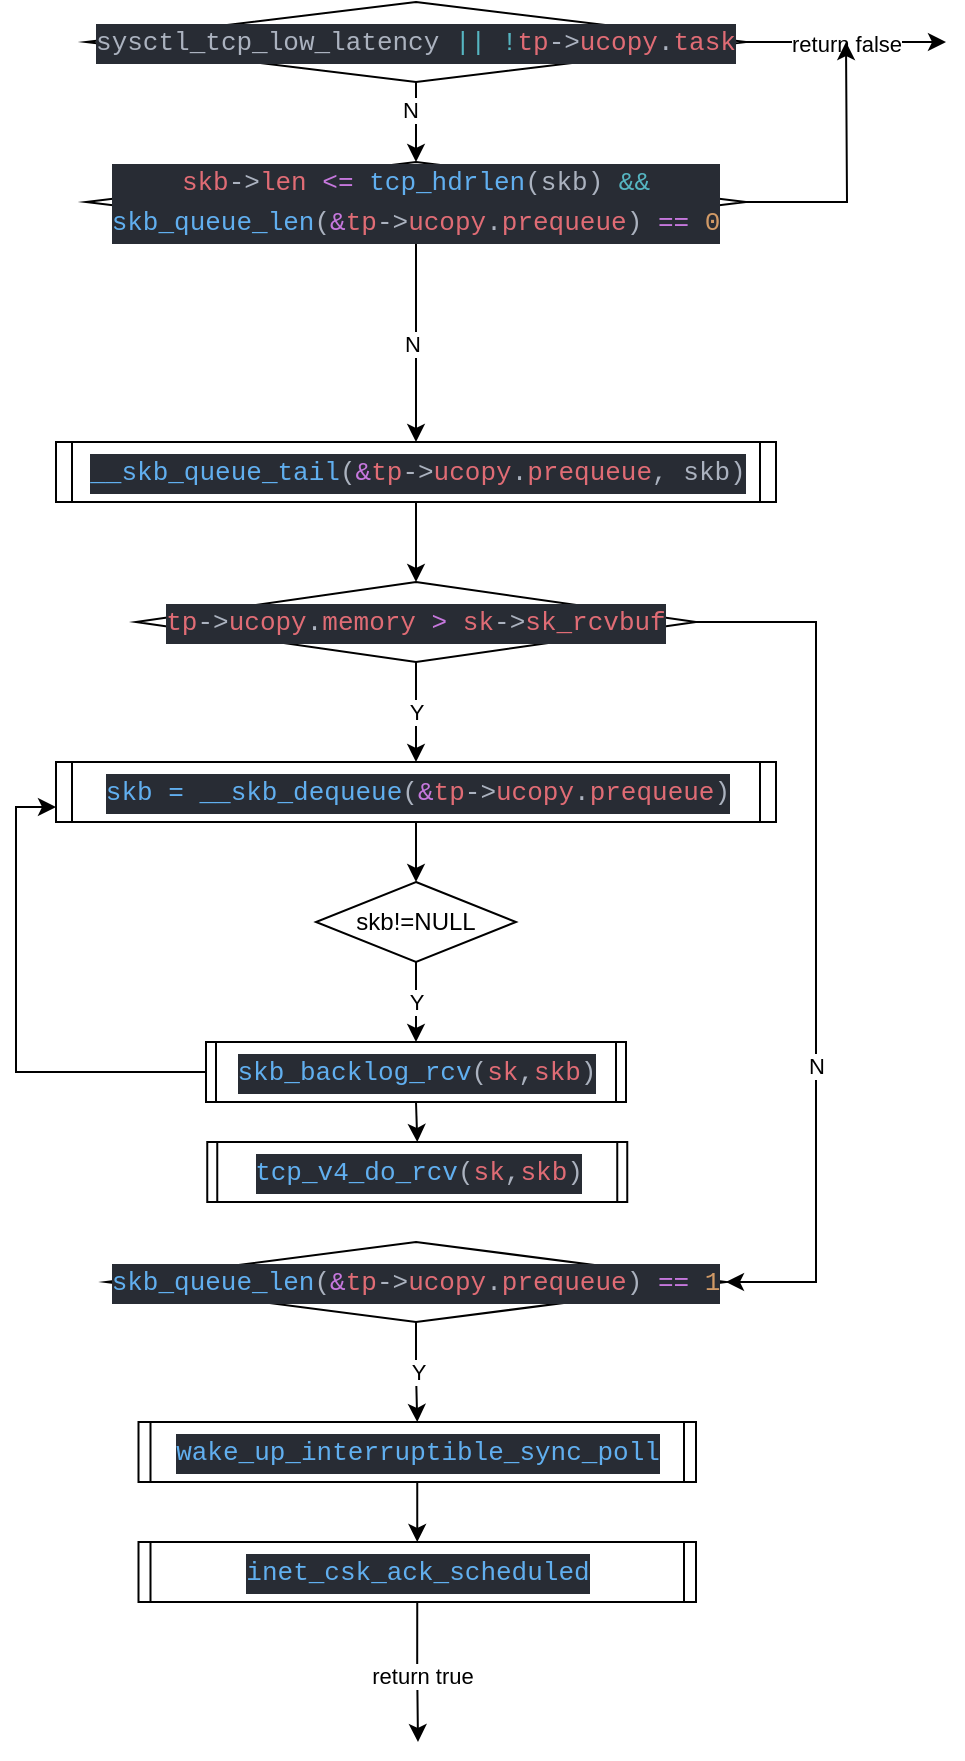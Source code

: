 <mxfile version="13.1.3">
    <diagram id="6hGFLwfOUW9BJ-s0fimq" name="Page-1">
        <mxGraphModel dx="656" dy="785" grid="1" gridSize="10" guides="1" tooltips="1" connect="1" arrows="1" fold="1" page="1" pageScale="1" pageWidth="827" pageHeight="1169" math="0" shadow="0">
            <root>
                <mxCell id="0"/>
                <mxCell id="1" parent="0"/>
                <mxCell id="13" style="edgeStyle=orthogonalEdgeStyle;rounded=0;orthogonalLoop=1;jettySize=auto;html=1;exitX=0.5;exitY=1;exitDx=0;exitDy=0;entryX=0.5;entryY=0;entryDx=0;entryDy=0;" edge="1" parent="1" source="2" target="11">
                    <mxGeometry relative="1" as="geometry"/>
                </mxCell>
                <mxCell id="2" value="&lt;div style=&quot;color: rgb(171 , 178 , 191) ; background-color: rgb(40 , 44 , 52) ; font-family: &amp;#34;monaco&amp;#34; , &amp;#34;menlo&amp;#34; , &amp;#34;monaco&amp;#34; , &amp;#34;courier new&amp;#34; , monospace ; font-size: 13px ; line-height: 20px&quot;&gt;&lt;span style=&quot;color: #61afef&quot;&gt;__skb_queue_tail&lt;/span&gt;(&lt;span style=&quot;color: #c678dd&quot;&gt;&amp;amp;&lt;/span&gt;&lt;span style=&quot;color: #e06c75&quot;&gt;tp&lt;/span&gt;-&amp;gt;&lt;span style=&quot;color: #e06c75&quot;&gt;ucopy&lt;/span&gt;.&lt;span style=&quot;color: #e06c75&quot;&gt;prequeue&lt;/span&gt;, skb)&lt;/div&gt;" style="shape=process;whiteSpace=wrap;html=1;backgroundOutline=1;size=0.023;" vertex="1" parent="1">
                    <mxGeometry x="95" y="240" width="360" height="30" as="geometry"/>
                </mxCell>
                <mxCell id="5" style="edgeStyle=orthogonalEdgeStyle;rounded=0;orthogonalLoop=1;jettySize=auto;html=1;exitX=0.5;exitY=1;exitDx=0;exitDy=0;entryX=0.5;entryY=0;entryDx=0;entryDy=0;" edge="1" parent="1" source="3" target="4">
                    <mxGeometry relative="1" as="geometry"/>
                </mxCell>
                <mxCell id="3" value="&lt;div style=&quot;color: rgb(171 , 178 , 191) ; background-color: rgb(40 , 44 , 52) ; font-family: &amp;#34;monaco&amp;#34; , &amp;#34;menlo&amp;#34; , &amp;#34;monaco&amp;#34; , &amp;#34;courier new&amp;#34; , monospace ; font-size: 13px ; line-height: 20px&quot;&gt;&lt;span style=&quot;color: #61afef&quot;&gt;skb = __skb_dequeue&lt;/span&gt;(&lt;span style=&quot;color: #c678dd&quot;&gt;&amp;amp;&lt;/span&gt;&lt;span style=&quot;color: #e06c75&quot;&gt;tp&lt;/span&gt;-&amp;gt;&lt;span style=&quot;color: #e06c75&quot;&gt;ucopy&lt;/span&gt;.&lt;span style=&quot;color: #e06c75&quot;&gt;prequeue&lt;/span&gt;)&lt;/div&gt;" style="shape=process;whiteSpace=wrap;html=1;backgroundOutline=1;size=0.023;" vertex="1" parent="1">
                    <mxGeometry x="95" y="400" width="360" height="30" as="geometry"/>
                </mxCell>
                <mxCell id="8" value="Y" style="edgeStyle=orthogonalEdgeStyle;rounded=0;orthogonalLoop=1;jettySize=auto;html=1;exitX=0.5;exitY=1;exitDx=0;exitDy=0;entryX=0.5;entryY=0;entryDx=0;entryDy=0;" edge="1" parent="1" source="4" target="7">
                    <mxGeometry relative="1" as="geometry"/>
                </mxCell>
                <mxCell id="17" style="edgeStyle=orthogonalEdgeStyle;rounded=0;orthogonalLoop=1;jettySize=auto;html=1;exitX=1;exitY=0.5;exitDx=0;exitDy=0;entryX=1;entryY=0.5;entryDx=0;entryDy=0;" edge="1" parent="1" source="11" target="16">
                    <mxGeometry relative="1" as="geometry">
                        <Array as="points">
                            <mxPoint x="475" y="330"/>
                            <mxPoint x="475" y="660"/>
                        </Array>
                    </mxGeometry>
                </mxCell>
                <mxCell id="18" value="N" style="edgeLabel;html=1;align=center;verticalAlign=middle;resizable=0;points=[];" vertex="1" connectable="0" parent="17">
                    <mxGeometry x="0.296" relative="1" as="geometry">
                        <mxPoint as="offset"/>
                    </mxGeometry>
                </mxCell>
                <mxCell id="4" value="skb!=NULL" style="rhombus;whiteSpace=wrap;html=1;" vertex="1" parent="1">
                    <mxGeometry x="225" y="460" width="100" height="40" as="geometry"/>
                </mxCell>
                <mxCell id="9" style="edgeStyle=orthogonalEdgeStyle;rounded=0;orthogonalLoop=1;jettySize=auto;html=1;exitX=0;exitY=0.5;exitDx=0;exitDy=0;entryX=0;entryY=0.75;entryDx=0;entryDy=0;" edge="1" parent="1" source="7" target="3">
                    <mxGeometry relative="1" as="geometry">
                        <Array as="points">
                            <mxPoint x="75" y="555"/>
                            <mxPoint x="75" y="423"/>
                        </Array>
                    </mxGeometry>
                </mxCell>
                <mxCell id="35" style="edgeStyle=orthogonalEdgeStyle;rounded=0;orthogonalLoop=1;jettySize=auto;html=1;exitX=0.5;exitY=1;exitDx=0;exitDy=0;entryX=0.5;entryY=0;entryDx=0;entryDy=0;" edge="1" parent="1" source="7" target="34">
                    <mxGeometry relative="1" as="geometry"/>
                </mxCell>
                <mxCell id="7" value="&lt;div style=&quot;background-color: rgb(40 , 44 , 52) ; font-family: &amp;#34;monaco&amp;#34; , &amp;#34;menlo&amp;#34; , &amp;#34;monaco&amp;#34; , &amp;#34;courier new&amp;#34; , monospace ; font-size: 13px ; line-height: 20px&quot;&gt;&lt;span style=&quot;color: rgb(97 , 175 , 239)&quot;&gt;skb_backlog_rcv&lt;/span&gt;&lt;font color=&quot;#abb2bf&quot;&gt;(&lt;/font&gt;&lt;font color=&quot;#e06c75&quot;&gt;sk&lt;/font&gt;&lt;font color=&quot;#abb2bf&quot;&gt;,&lt;/font&gt;&lt;font color=&quot;#e06c75&quot;&gt;skb&lt;/font&gt;&lt;font color=&quot;#abb2bf&quot;&gt;)&lt;/font&gt;&lt;/div&gt;" style="shape=process;whiteSpace=wrap;html=1;backgroundOutline=1;size=0.023;" vertex="1" parent="1">
                    <mxGeometry x="170" y="540" width="210" height="30" as="geometry"/>
                </mxCell>
                <mxCell id="14" value="Y" style="edgeStyle=orthogonalEdgeStyle;rounded=0;orthogonalLoop=1;jettySize=auto;html=1;exitX=0.5;exitY=1;exitDx=0;exitDy=0;" edge="1" parent="1" source="11" target="3">
                    <mxGeometry relative="1" as="geometry"/>
                </mxCell>
                <mxCell id="11" value="&lt;div style=&quot;color: rgb(171 , 178 , 191) ; background-color: rgb(40 , 44 , 52) ; font-family: &amp;#34;monaco&amp;#34; , &amp;#34;menlo&amp;#34; , &amp;#34;monaco&amp;#34; , &amp;#34;courier new&amp;#34; , monospace ; font-size: 13px ; line-height: 20px&quot;&gt;&lt;span style=&quot;color: #e06c75&quot;&gt;tp&lt;/span&gt;-&amp;gt;&lt;span style=&quot;color: #e06c75&quot;&gt;ucopy&lt;/span&gt;.&lt;span style=&quot;color: #e06c75&quot;&gt;memory&lt;/span&gt; &lt;span style=&quot;color: #c678dd&quot;&gt;&amp;gt;&lt;/span&gt; &lt;span style=&quot;color: #e06c75&quot;&gt;sk&lt;/span&gt;-&amp;gt;&lt;span style=&quot;color: #e06c75&quot;&gt;sk_rcvbuf&lt;/span&gt;&lt;/div&gt;" style="rhombus;whiteSpace=wrap;html=1;" vertex="1" parent="1">
                    <mxGeometry x="135" y="310" width="280" height="40" as="geometry"/>
                </mxCell>
                <mxCell id="20" value="Y" style="edgeStyle=orthogonalEdgeStyle;rounded=0;orthogonalLoop=1;jettySize=auto;html=1;exitX=0.5;exitY=1;exitDx=0;exitDy=0;entryX=0.5;entryY=0;entryDx=0;entryDy=0;" edge="1" parent="1" source="16" target="19">
                    <mxGeometry relative="1" as="geometry"/>
                </mxCell>
                <mxCell id="16" value="&lt;div style=&quot;color: rgb(171 , 178 , 191) ; background-color: rgb(40 , 44 , 52) ; font-family: &amp;#34;monaco&amp;#34; , &amp;#34;menlo&amp;#34; , &amp;#34;monaco&amp;#34; , &amp;#34;courier new&amp;#34; , monospace ; font-size: 13px ; line-height: 20px&quot;&gt;&lt;span style=&quot;color: #61afef&quot;&gt;skb_queue_len&lt;/span&gt;(&lt;span style=&quot;color: #c678dd&quot;&gt;&amp;amp;&lt;/span&gt;&lt;span style=&quot;color: #e06c75&quot;&gt;tp&lt;/span&gt;-&amp;gt;&lt;span style=&quot;color: #e06c75&quot;&gt;ucopy&lt;/span&gt;.&lt;span style=&quot;color: #e06c75&quot;&gt;prequeue&lt;/span&gt;) &lt;span style=&quot;color: #c678dd&quot;&gt;==&lt;/span&gt; &lt;span style=&quot;color: #d19a66&quot;&gt;1&lt;/span&gt;&lt;/div&gt;" style="rhombus;whiteSpace=wrap;html=1;" vertex="1" parent="1">
                    <mxGeometry x="120" y="640" width="310" height="40" as="geometry"/>
                </mxCell>
                <mxCell id="22" style="edgeStyle=orthogonalEdgeStyle;rounded=0;orthogonalLoop=1;jettySize=auto;html=1;exitX=0.5;exitY=1;exitDx=0;exitDy=0;entryX=0.5;entryY=0;entryDx=0;entryDy=0;" edge="1" parent="1" source="19" target="21">
                    <mxGeometry relative="1" as="geometry"/>
                </mxCell>
                <mxCell id="19" value="&lt;div style=&quot;background-color: rgb(40 , 44 , 52) ; font-family: &amp;#34;monaco&amp;#34; , &amp;#34;menlo&amp;#34; , &amp;#34;monaco&amp;#34; , &amp;#34;courier new&amp;#34; , monospace ; font-size: 13px ; line-height: 20px&quot;&gt;&lt;span style=&quot;color: rgb(97 , 175 , 239) ; font-family: &amp;#34;monaco&amp;#34; , &amp;#34;menlo&amp;#34; , &amp;#34;monaco&amp;#34; , &amp;#34;courier new&amp;#34; , monospace&quot;&gt;wake_up_interruptible_sync_poll&lt;/span&gt;&lt;/div&gt;" style="shape=process;whiteSpace=wrap;html=1;backgroundOutline=1;size=0.023;" vertex="1" parent="1">
                    <mxGeometry x="136.25" y="730" width="278.75" height="30" as="geometry"/>
                </mxCell>
                <mxCell id="25" style="edgeStyle=orthogonalEdgeStyle;rounded=0;orthogonalLoop=1;jettySize=auto;html=1;exitX=0.5;exitY=1;exitDx=0;exitDy=0;" edge="1" parent="1" source="21">
                    <mxGeometry relative="1" as="geometry">
                        <mxPoint x="276" y="890" as="targetPoint"/>
                    </mxGeometry>
                </mxCell>
                <mxCell id="26" value="return true" style="edgeLabel;html=1;align=center;verticalAlign=middle;resizable=0;points=[];" vertex="1" connectable="0" parent="25">
                    <mxGeometry x="0.062" y="1" relative="1" as="geometry">
                        <mxPoint as="offset"/>
                    </mxGeometry>
                </mxCell>
                <mxCell id="21" value="&lt;div style=&quot;background-color: rgb(40 , 44 , 52) ; font-family: &amp;#34;monaco&amp;#34; , &amp;#34;menlo&amp;#34; , &amp;#34;monaco&amp;#34; , &amp;#34;courier new&amp;#34; , monospace ; font-size: 13px ; line-height: 20px&quot;&gt;&lt;span style=&quot;color: rgb(97 , 175 , 239) ; font-family: &amp;#34;monaco&amp;#34; , &amp;#34;menlo&amp;#34; , &amp;#34;monaco&amp;#34; , &amp;#34;courier new&amp;#34; , monospace&quot;&gt;inet_csk_ack_scheduled&lt;/span&gt;&lt;/div&gt;" style="shape=process;whiteSpace=wrap;html=1;backgroundOutline=1;size=0.023;" vertex="1" parent="1">
                    <mxGeometry x="136.25" y="790" width="278.75" height="30" as="geometry"/>
                </mxCell>
                <mxCell id="24" value="return false" style="edgeStyle=orthogonalEdgeStyle;rounded=0;orthogonalLoop=1;jettySize=auto;html=1;exitX=1;exitY=0.5;exitDx=0;exitDy=0;" edge="1" parent="1" source="23">
                    <mxGeometry relative="1" as="geometry">
                        <mxPoint x="540" y="40" as="targetPoint"/>
                    </mxGeometry>
                </mxCell>
                <mxCell id="29" style="edgeStyle=orthogonalEdgeStyle;rounded=0;orthogonalLoop=1;jettySize=auto;html=1;exitX=0.5;exitY=1;exitDx=0;exitDy=0;" edge="1" parent="1" source="23" target="28">
                    <mxGeometry relative="1" as="geometry"/>
                </mxCell>
                <mxCell id="32" value="N" style="edgeLabel;html=1;align=center;verticalAlign=middle;resizable=0;points=[];" vertex="1" connectable="0" parent="29">
                    <mxGeometry x="-0.3" y="-3" relative="1" as="geometry">
                        <mxPoint as="offset"/>
                    </mxGeometry>
                </mxCell>
                <mxCell id="23" value="&lt;div style=&quot;color: rgb(171 , 178 , 191) ; background-color: rgb(40 , 44 , 52) ; font-family: &amp;#34;monaco&amp;#34; , &amp;#34;menlo&amp;#34; , &amp;#34;monaco&amp;#34; , &amp;#34;courier new&amp;#34; , monospace ; font-size: 13px ; line-height: 20px&quot;&gt;&lt;div style=&quot;font-family: &amp;#34;monaco&amp;#34; , &amp;#34;menlo&amp;#34; , &amp;#34;monaco&amp;#34; , &amp;#34;courier new&amp;#34; , monospace ; line-height: 20px&quot;&gt;sysctl_tcp_low_latency &lt;span style=&quot;color: #56b6c2&quot;&gt;||&lt;/span&gt; &lt;span style=&quot;color: #56b6c2&quot;&gt;!&lt;/span&gt;&lt;span style=&quot;color: #e06c75&quot;&gt;tp&lt;/span&gt;-&amp;gt;&lt;span style=&quot;color: #e06c75&quot;&gt;ucopy&lt;/span&gt;.&lt;span style=&quot;color: #e06c75&quot;&gt;task&lt;/span&gt;&lt;/div&gt;&lt;/div&gt;" style="rhombus;whiteSpace=wrap;html=1;" vertex="1" parent="1">
                    <mxGeometry x="110" y="20" width="330" height="40" as="geometry"/>
                </mxCell>
                <mxCell id="30" style="edgeStyle=orthogonalEdgeStyle;rounded=0;orthogonalLoop=1;jettySize=auto;html=1;exitX=0.5;exitY=1;exitDx=0;exitDy=0;" edge="1" parent="1" source="28" target="2">
                    <mxGeometry relative="1" as="geometry"/>
                </mxCell>
                <mxCell id="33" value="N" style="edgeLabel;html=1;align=center;verticalAlign=middle;resizable=0;points=[];" vertex="1" connectable="0" parent="30">
                    <mxGeometry x="0.02" y="-2" relative="1" as="geometry">
                        <mxPoint as="offset"/>
                    </mxGeometry>
                </mxCell>
                <mxCell id="31" style="edgeStyle=orthogonalEdgeStyle;rounded=0;orthogonalLoop=1;jettySize=auto;html=1;exitX=1;exitY=0.5;exitDx=0;exitDy=0;" edge="1" parent="1" source="28">
                    <mxGeometry relative="1" as="geometry">
                        <mxPoint x="490" y="40" as="targetPoint"/>
                    </mxGeometry>
                </mxCell>
                <mxCell id="28" value="&lt;div style=&quot;color: rgb(171 , 178 , 191) ; background-color: rgb(40 , 44 , 52) ; font-family: &amp;#34;monaco&amp;#34; , &amp;#34;menlo&amp;#34; , &amp;#34;monaco&amp;#34; , &amp;#34;courier new&amp;#34; , monospace ; font-size: 13px ; line-height: 20px&quot;&gt;&lt;div style=&quot;font-family: &amp;#34;monaco&amp;#34; , &amp;#34;menlo&amp;#34; , &amp;#34;monaco&amp;#34; , &amp;#34;courier new&amp;#34; , monospace ; line-height: 20px&quot;&gt;&lt;div style=&quot;font-family: &amp;#34;monaco&amp;#34; , &amp;#34;menlo&amp;#34; , &amp;#34;monaco&amp;#34; , &amp;#34;courier new&amp;#34; , monospace ; line-height: 20px&quot;&gt;&lt;div&gt;&lt;span style=&quot;color: #e06c75&quot;&gt;skb&lt;/span&gt;-&amp;gt;&lt;span style=&quot;color: #e06c75&quot;&gt;len&lt;/span&gt; &lt;span style=&quot;color: #c678dd&quot;&gt;&amp;lt;=&lt;/span&gt; &lt;span style=&quot;color: #61afef&quot;&gt;tcp_hdrlen&lt;/span&gt;(skb) &lt;span style=&quot;color: #56b6c2&quot;&gt;&amp;amp;&amp;amp;&lt;/span&gt;&lt;/div&gt;&lt;div&gt;        &lt;span style=&quot;color: #61afef&quot;&gt;skb_queue_len&lt;/span&gt;(&lt;span style=&quot;color: #c678dd&quot;&gt;&amp;amp;&lt;/span&gt;&lt;span style=&quot;color: #e06c75&quot;&gt;tp&lt;/span&gt;-&amp;gt;&lt;span style=&quot;color: #e06c75&quot;&gt;ucopy&lt;/span&gt;.&lt;span style=&quot;color: #e06c75&quot;&gt;prequeue&lt;/span&gt;) &lt;span style=&quot;color: #c678dd&quot;&gt;==&lt;/span&gt; &lt;span style=&quot;color: #d19a66&quot;&gt;0&lt;/span&gt;&lt;/div&gt;&lt;/div&gt;&lt;/div&gt;&lt;/div&gt;" style="rhombus;whiteSpace=wrap;html=1;" vertex="1" parent="1">
                    <mxGeometry x="110" y="100" width="330" height="40" as="geometry"/>
                </mxCell>
                <mxCell id="34" value="&lt;div style=&quot;background-color: rgb(40 , 44 , 52) ; font-family: &amp;#34;monaco&amp;#34; , &amp;#34;menlo&amp;#34; , &amp;#34;monaco&amp;#34; , &amp;#34;courier new&amp;#34; , monospace ; font-size: 13px ; line-height: 20px&quot;&gt;&lt;font color=&quot;#61afef&quot;&gt;tcp_v4_do_rcv&lt;/font&gt;&lt;font color=&quot;#abb2bf&quot;&gt;(&lt;/font&gt;&lt;font color=&quot;#e06c75&quot;&gt;sk&lt;/font&gt;&lt;font color=&quot;#abb2bf&quot;&gt;,&lt;/font&gt;&lt;font color=&quot;#e06c75&quot;&gt;skb&lt;/font&gt;&lt;font color=&quot;#abb2bf&quot;&gt;)&lt;/font&gt;&lt;/div&gt;" style="shape=process;whiteSpace=wrap;html=1;backgroundOutline=1;size=0.023;" vertex="1" parent="1">
                    <mxGeometry x="170.63" y="590" width="210" height="30" as="geometry"/>
                </mxCell>
            </root>
        </mxGraphModel>
    </diagram>
</mxfile>
